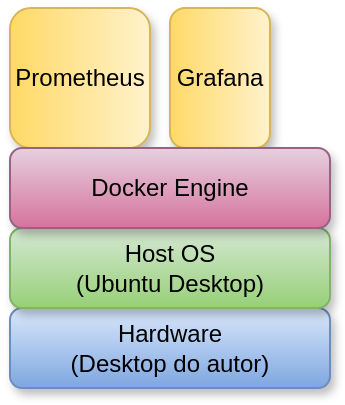 <mxfile version="28.0.9">
  <diagram name="Page-1" id="qWtlDdQ_t1fBnjkW_Zxo">
    <mxGraphModel dx="786" dy="711" grid="1" gridSize="10" guides="1" tooltips="1" connect="1" arrows="1" fold="1" page="1" pageScale="1" pageWidth="827" pageHeight="1169" math="0" shadow="0">
      <root>
        <mxCell id="0" />
        <mxCell id="1" parent="0" />
        <mxCell id="is5yBYUkAZ2dMtjzCGNo-1" value="Hardware&lt;br&gt;(Desktop do autor)" style="rounded=1;whiteSpace=wrap;html=1;shadow=1;gradientDirection=south;fillColor=#dae8fc;strokeColor=#6c8ebf;gradientColor=#7ea6e0;glass=0;" parent="1" vertex="1">
          <mxGeometry x="200" y="380" width="160" height="40" as="geometry" />
        </mxCell>
        <mxCell id="is5yBYUkAZ2dMtjzCGNo-2" value="Host OS&lt;br&gt;&lt;div&gt;(Ubuntu Desktop)&lt;/div&gt;" style="rounded=1;whiteSpace=wrap;html=1;shadow=1;glass=0;fillColor=#d5e8d4;gradientColor=#97d077;strokeColor=#82b366;" parent="1" vertex="1">
          <mxGeometry x="200" y="340" width="160" height="40" as="geometry" />
        </mxCell>
        <mxCell id="is5yBYUkAZ2dMtjzCGNo-3" value="Prometheus" style="rounded=1;whiteSpace=wrap;html=1;direction=south;shadow=1;glass=0;fillColor=#fff2cc;gradientColor=#ffd966;strokeColor=#d6b656;" parent="1" vertex="1">
          <mxGeometry x="200" y="230" width="70" height="70" as="geometry" />
        </mxCell>
        <mxCell id="is5yBYUkAZ2dMtjzCGNo-6" value="&lt;div&gt;Grafana&lt;/div&gt;" style="rounded=1;whiteSpace=wrap;html=1;direction=south;shadow=1;glass=0;fillColor=#fff2cc;gradientColor=#ffd966;strokeColor=#d6b656;" parent="1" vertex="1">
          <mxGeometry x="280" y="230" width="50" height="70" as="geometry" />
        </mxCell>
        <mxCell id="Qf3-FYTLfyepxTUIdwEo-1" value="Docker Engine" style="rounded=1;whiteSpace=wrap;html=1;shadow=1;gradientDirection=south;fillColor=#e6d0de;strokeColor=#996185;gradientColor=#d5739d;glass=0;" parent="1" vertex="1">
          <mxGeometry x="200" y="300" width="160" height="40" as="geometry" />
        </mxCell>
      </root>
    </mxGraphModel>
  </diagram>
</mxfile>

